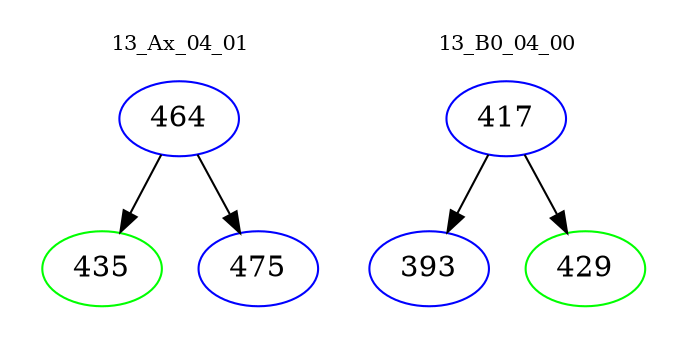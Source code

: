 digraph{
subgraph cluster_0 {
color = white
label = "13_Ax_04_01";
fontsize=10;
T0_464 [label="464", color="blue"]
T0_464 -> T0_435 [color="black"]
T0_435 [label="435", color="green"]
T0_464 -> T0_475 [color="black"]
T0_475 [label="475", color="blue"]
}
subgraph cluster_1 {
color = white
label = "13_B0_04_00";
fontsize=10;
T1_417 [label="417", color="blue"]
T1_417 -> T1_393 [color="black"]
T1_393 [label="393", color="blue"]
T1_417 -> T1_429 [color="black"]
T1_429 [label="429", color="green"]
}
}
